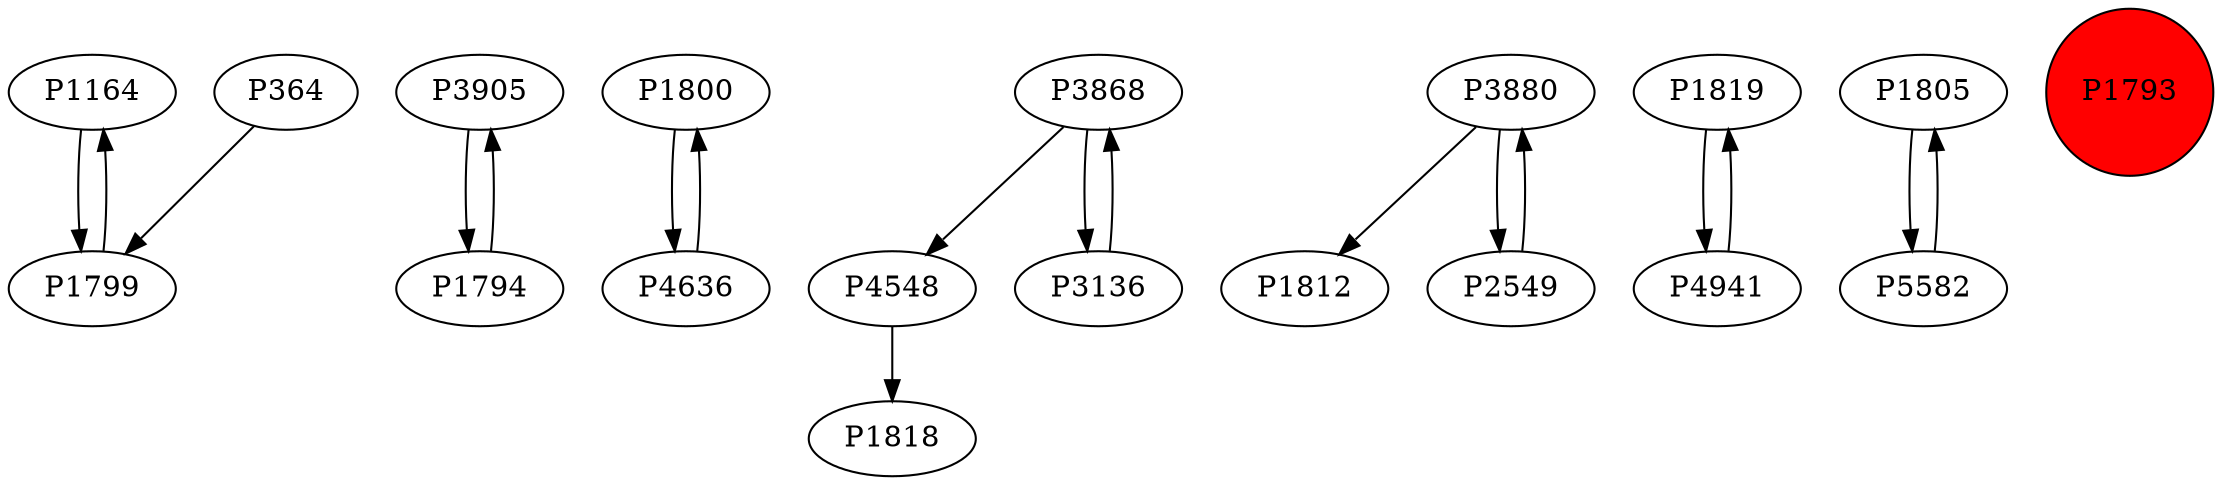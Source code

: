 digraph {
	P1164 -> P1799
	P3905 -> P1794
	P1799 -> P1164
	P1800 -> P4636
	P4636 -> P1800
	P364 -> P1799
	P3868 -> P4548
	P3880 -> P1812
	P2549 -> P3880
	P1819 -> P4941
	P1794 -> P3905
	P4548 -> P1818
	P4941 -> P1819
	P1805 -> P5582
	P3136 -> P3868
	P3868 -> P3136
	P5582 -> P1805
	P3880 -> P2549
	P1793 [shape=circle]
	P1793 [style=filled]
	P1793 [fillcolor=red]
}